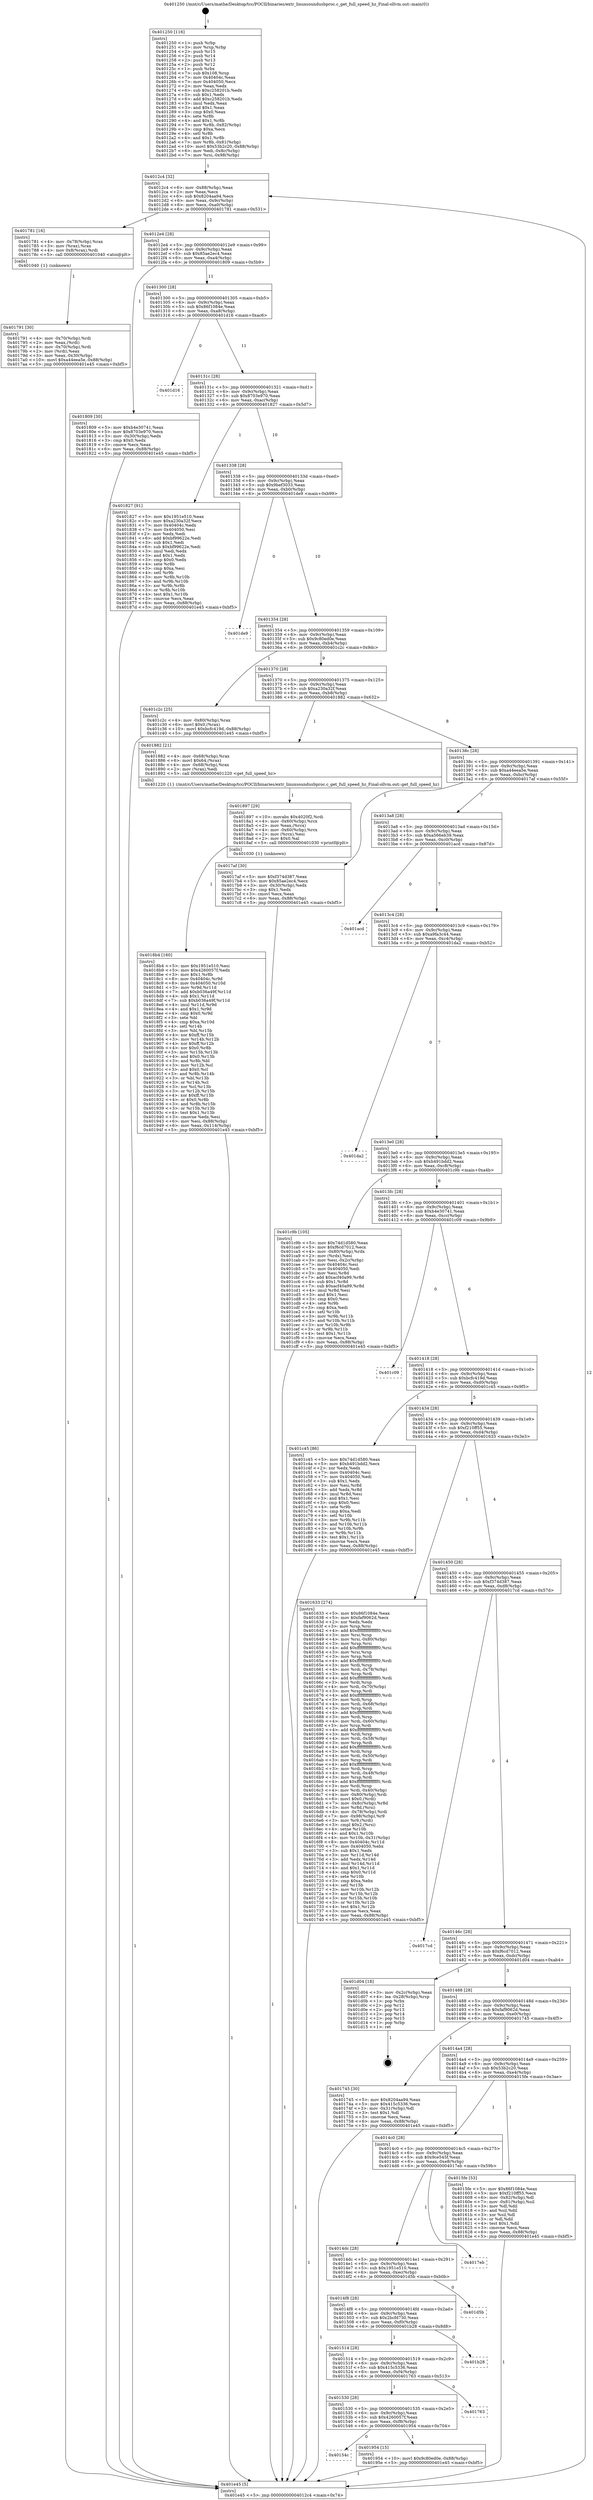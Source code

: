 digraph "0x401250" {
  label = "0x401250 (/mnt/c/Users/mathe/Desktop/tcc/POCII/binaries/extr_linuxsoundusbproc.c_get_full_speed_hz_Final-ollvm.out::main(0))"
  labelloc = "t"
  node[shape=record]

  Entry [label="",width=0.3,height=0.3,shape=circle,fillcolor=black,style=filled]
  "0x4012c4" [label="{
     0x4012c4 [32]\l
     | [instrs]\l
     &nbsp;&nbsp;0x4012c4 \<+6\>: mov -0x88(%rbp),%eax\l
     &nbsp;&nbsp;0x4012ca \<+2\>: mov %eax,%ecx\l
     &nbsp;&nbsp;0x4012cc \<+6\>: sub $0x8204aa94,%ecx\l
     &nbsp;&nbsp;0x4012d2 \<+6\>: mov %eax,-0x9c(%rbp)\l
     &nbsp;&nbsp;0x4012d8 \<+6\>: mov %ecx,-0xa0(%rbp)\l
     &nbsp;&nbsp;0x4012de \<+6\>: je 0000000000401781 \<main+0x531\>\l
  }"]
  "0x401781" [label="{
     0x401781 [16]\l
     | [instrs]\l
     &nbsp;&nbsp;0x401781 \<+4\>: mov -0x78(%rbp),%rax\l
     &nbsp;&nbsp;0x401785 \<+3\>: mov (%rax),%rax\l
     &nbsp;&nbsp;0x401788 \<+4\>: mov 0x8(%rax),%rdi\l
     &nbsp;&nbsp;0x40178c \<+5\>: call 0000000000401040 \<atoi@plt\>\l
     | [calls]\l
     &nbsp;&nbsp;0x401040 \{1\} (unknown)\l
  }"]
  "0x4012e4" [label="{
     0x4012e4 [28]\l
     | [instrs]\l
     &nbsp;&nbsp;0x4012e4 \<+5\>: jmp 00000000004012e9 \<main+0x99\>\l
     &nbsp;&nbsp;0x4012e9 \<+6\>: mov -0x9c(%rbp),%eax\l
     &nbsp;&nbsp;0x4012ef \<+5\>: sub $0x85ae2ec4,%eax\l
     &nbsp;&nbsp;0x4012f4 \<+6\>: mov %eax,-0xa4(%rbp)\l
     &nbsp;&nbsp;0x4012fa \<+6\>: je 0000000000401809 \<main+0x5b9\>\l
  }"]
  Exit [label="",width=0.3,height=0.3,shape=circle,fillcolor=black,style=filled,peripheries=2]
  "0x401809" [label="{
     0x401809 [30]\l
     | [instrs]\l
     &nbsp;&nbsp;0x401809 \<+5\>: mov $0xb4e30741,%eax\l
     &nbsp;&nbsp;0x40180e \<+5\>: mov $0x8703e970,%ecx\l
     &nbsp;&nbsp;0x401813 \<+3\>: mov -0x30(%rbp),%edx\l
     &nbsp;&nbsp;0x401816 \<+3\>: cmp $0x0,%edx\l
     &nbsp;&nbsp;0x401819 \<+3\>: cmove %ecx,%eax\l
     &nbsp;&nbsp;0x40181c \<+6\>: mov %eax,-0x88(%rbp)\l
     &nbsp;&nbsp;0x401822 \<+5\>: jmp 0000000000401e45 \<main+0xbf5\>\l
  }"]
  "0x401300" [label="{
     0x401300 [28]\l
     | [instrs]\l
     &nbsp;&nbsp;0x401300 \<+5\>: jmp 0000000000401305 \<main+0xb5\>\l
     &nbsp;&nbsp;0x401305 \<+6\>: mov -0x9c(%rbp),%eax\l
     &nbsp;&nbsp;0x40130b \<+5\>: sub $0x86f1084e,%eax\l
     &nbsp;&nbsp;0x401310 \<+6\>: mov %eax,-0xa8(%rbp)\l
     &nbsp;&nbsp;0x401316 \<+6\>: je 0000000000401d16 \<main+0xac6\>\l
  }"]
  "0x40154c" [label="{
     0x40154c\l
  }", style=dashed]
  "0x401d16" [label="{
     0x401d16\l
  }", style=dashed]
  "0x40131c" [label="{
     0x40131c [28]\l
     | [instrs]\l
     &nbsp;&nbsp;0x40131c \<+5\>: jmp 0000000000401321 \<main+0xd1\>\l
     &nbsp;&nbsp;0x401321 \<+6\>: mov -0x9c(%rbp),%eax\l
     &nbsp;&nbsp;0x401327 \<+5\>: sub $0x8703e970,%eax\l
     &nbsp;&nbsp;0x40132c \<+6\>: mov %eax,-0xac(%rbp)\l
     &nbsp;&nbsp;0x401332 \<+6\>: je 0000000000401827 \<main+0x5d7\>\l
  }"]
  "0x401954" [label="{
     0x401954 [15]\l
     | [instrs]\l
     &nbsp;&nbsp;0x401954 \<+10\>: movl $0x9c80ed0e,-0x88(%rbp)\l
     &nbsp;&nbsp;0x40195e \<+5\>: jmp 0000000000401e45 \<main+0xbf5\>\l
  }"]
  "0x401827" [label="{
     0x401827 [91]\l
     | [instrs]\l
     &nbsp;&nbsp;0x401827 \<+5\>: mov $0x1951e510,%eax\l
     &nbsp;&nbsp;0x40182c \<+5\>: mov $0xa230a32f,%ecx\l
     &nbsp;&nbsp;0x401831 \<+7\>: mov 0x40404c,%edx\l
     &nbsp;&nbsp;0x401838 \<+7\>: mov 0x404050,%esi\l
     &nbsp;&nbsp;0x40183f \<+2\>: mov %edx,%edi\l
     &nbsp;&nbsp;0x401841 \<+6\>: add $0xbf99622e,%edi\l
     &nbsp;&nbsp;0x401847 \<+3\>: sub $0x1,%edi\l
     &nbsp;&nbsp;0x40184a \<+6\>: sub $0xbf99622e,%edi\l
     &nbsp;&nbsp;0x401850 \<+3\>: imul %edi,%edx\l
     &nbsp;&nbsp;0x401853 \<+3\>: and $0x1,%edx\l
     &nbsp;&nbsp;0x401856 \<+3\>: cmp $0x0,%edx\l
     &nbsp;&nbsp;0x401859 \<+4\>: sete %r8b\l
     &nbsp;&nbsp;0x40185d \<+3\>: cmp $0xa,%esi\l
     &nbsp;&nbsp;0x401860 \<+4\>: setl %r9b\l
     &nbsp;&nbsp;0x401864 \<+3\>: mov %r8b,%r10b\l
     &nbsp;&nbsp;0x401867 \<+3\>: and %r9b,%r10b\l
     &nbsp;&nbsp;0x40186a \<+3\>: xor %r9b,%r8b\l
     &nbsp;&nbsp;0x40186d \<+3\>: or %r8b,%r10b\l
     &nbsp;&nbsp;0x401870 \<+4\>: test $0x1,%r10b\l
     &nbsp;&nbsp;0x401874 \<+3\>: cmovne %ecx,%eax\l
     &nbsp;&nbsp;0x401877 \<+6\>: mov %eax,-0x88(%rbp)\l
     &nbsp;&nbsp;0x40187d \<+5\>: jmp 0000000000401e45 \<main+0xbf5\>\l
  }"]
  "0x401338" [label="{
     0x401338 [28]\l
     | [instrs]\l
     &nbsp;&nbsp;0x401338 \<+5\>: jmp 000000000040133d \<main+0xed\>\l
     &nbsp;&nbsp;0x40133d \<+6\>: mov -0x9c(%rbp),%eax\l
     &nbsp;&nbsp;0x401343 \<+5\>: sub $0x9bef3033,%eax\l
     &nbsp;&nbsp;0x401348 \<+6\>: mov %eax,-0xb0(%rbp)\l
     &nbsp;&nbsp;0x40134e \<+6\>: je 0000000000401de9 \<main+0xb99\>\l
  }"]
  "0x401530" [label="{
     0x401530 [28]\l
     | [instrs]\l
     &nbsp;&nbsp;0x401530 \<+5\>: jmp 0000000000401535 \<main+0x2e5\>\l
     &nbsp;&nbsp;0x401535 \<+6\>: mov -0x9c(%rbp),%eax\l
     &nbsp;&nbsp;0x40153b \<+5\>: sub $0x4260057f,%eax\l
     &nbsp;&nbsp;0x401540 \<+6\>: mov %eax,-0xf8(%rbp)\l
     &nbsp;&nbsp;0x401546 \<+6\>: je 0000000000401954 \<main+0x704\>\l
  }"]
  "0x401de9" [label="{
     0x401de9\l
  }", style=dashed]
  "0x401354" [label="{
     0x401354 [28]\l
     | [instrs]\l
     &nbsp;&nbsp;0x401354 \<+5\>: jmp 0000000000401359 \<main+0x109\>\l
     &nbsp;&nbsp;0x401359 \<+6\>: mov -0x9c(%rbp),%eax\l
     &nbsp;&nbsp;0x40135f \<+5\>: sub $0x9c80ed0e,%eax\l
     &nbsp;&nbsp;0x401364 \<+6\>: mov %eax,-0xb4(%rbp)\l
     &nbsp;&nbsp;0x40136a \<+6\>: je 0000000000401c2c \<main+0x9dc\>\l
  }"]
  "0x401763" [label="{
     0x401763\l
  }", style=dashed]
  "0x401c2c" [label="{
     0x401c2c [25]\l
     | [instrs]\l
     &nbsp;&nbsp;0x401c2c \<+4\>: mov -0x80(%rbp),%rax\l
     &nbsp;&nbsp;0x401c30 \<+6\>: movl $0x0,(%rax)\l
     &nbsp;&nbsp;0x401c36 \<+10\>: movl $0xbcfc419d,-0x88(%rbp)\l
     &nbsp;&nbsp;0x401c40 \<+5\>: jmp 0000000000401e45 \<main+0xbf5\>\l
  }"]
  "0x401370" [label="{
     0x401370 [28]\l
     | [instrs]\l
     &nbsp;&nbsp;0x401370 \<+5\>: jmp 0000000000401375 \<main+0x125\>\l
     &nbsp;&nbsp;0x401375 \<+6\>: mov -0x9c(%rbp),%eax\l
     &nbsp;&nbsp;0x40137b \<+5\>: sub $0xa230a32f,%eax\l
     &nbsp;&nbsp;0x401380 \<+6\>: mov %eax,-0xb8(%rbp)\l
     &nbsp;&nbsp;0x401386 \<+6\>: je 0000000000401882 \<main+0x632\>\l
  }"]
  "0x401514" [label="{
     0x401514 [28]\l
     | [instrs]\l
     &nbsp;&nbsp;0x401514 \<+5\>: jmp 0000000000401519 \<main+0x2c9\>\l
     &nbsp;&nbsp;0x401519 \<+6\>: mov -0x9c(%rbp),%eax\l
     &nbsp;&nbsp;0x40151f \<+5\>: sub $0x415c5336,%eax\l
     &nbsp;&nbsp;0x401524 \<+6\>: mov %eax,-0xf4(%rbp)\l
     &nbsp;&nbsp;0x40152a \<+6\>: je 0000000000401763 \<main+0x513\>\l
  }"]
  "0x401882" [label="{
     0x401882 [21]\l
     | [instrs]\l
     &nbsp;&nbsp;0x401882 \<+4\>: mov -0x68(%rbp),%rax\l
     &nbsp;&nbsp;0x401886 \<+6\>: movl $0x64,(%rax)\l
     &nbsp;&nbsp;0x40188c \<+4\>: mov -0x68(%rbp),%rax\l
     &nbsp;&nbsp;0x401890 \<+2\>: mov (%rax),%edi\l
     &nbsp;&nbsp;0x401892 \<+5\>: call 0000000000401220 \<get_full_speed_hz\>\l
     | [calls]\l
     &nbsp;&nbsp;0x401220 \{1\} (/mnt/c/Users/mathe/Desktop/tcc/POCII/binaries/extr_linuxsoundusbproc.c_get_full_speed_hz_Final-ollvm.out::get_full_speed_hz)\l
  }"]
  "0x40138c" [label="{
     0x40138c [28]\l
     | [instrs]\l
     &nbsp;&nbsp;0x40138c \<+5\>: jmp 0000000000401391 \<main+0x141\>\l
     &nbsp;&nbsp;0x401391 \<+6\>: mov -0x9c(%rbp),%eax\l
     &nbsp;&nbsp;0x401397 \<+5\>: sub $0xa44eea5e,%eax\l
     &nbsp;&nbsp;0x40139c \<+6\>: mov %eax,-0xbc(%rbp)\l
     &nbsp;&nbsp;0x4013a2 \<+6\>: je 00000000004017af \<main+0x55f\>\l
  }"]
  "0x401b28" [label="{
     0x401b28\l
  }", style=dashed]
  "0x4017af" [label="{
     0x4017af [30]\l
     | [instrs]\l
     &nbsp;&nbsp;0x4017af \<+5\>: mov $0xf374d387,%eax\l
     &nbsp;&nbsp;0x4017b4 \<+5\>: mov $0x85ae2ec4,%ecx\l
     &nbsp;&nbsp;0x4017b9 \<+3\>: mov -0x30(%rbp),%edx\l
     &nbsp;&nbsp;0x4017bc \<+3\>: cmp $0x1,%edx\l
     &nbsp;&nbsp;0x4017bf \<+3\>: cmovl %ecx,%eax\l
     &nbsp;&nbsp;0x4017c2 \<+6\>: mov %eax,-0x88(%rbp)\l
     &nbsp;&nbsp;0x4017c8 \<+5\>: jmp 0000000000401e45 \<main+0xbf5\>\l
  }"]
  "0x4013a8" [label="{
     0x4013a8 [28]\l
     | [instrs]\l
     &nbsp;&nbsp;0x4013a8 \<+5\>: jmp 00000000004013ad \<main+0x15d\>\l
     &nbsp;&nbsp;0x4013ad \<+6\>: mov -0x9c(%rbp),%eax\l
     &nbsp;&nbsp;0x4013b3 \<+5\>: sub $0xa566eb39,%eax\l
     &nbsp;&nbsp;0x4013b8 \<+6\>: mov %eax,-0xc0(%rbp)\l
     &nbsp;&nbsp;0x4013be \<+6\>: je 0000000000401acd \<main+0x87d\>\l
  }"]
  "0x4014f8" [label="{
     0x4014f8 [28]\l
     | [instrs]\l
     &nbsp;&nbsp;0x4014f8 \<+5\>: jmp 00000000004014fd \<main+0x2ad\>\l
     &nbsp;&nbsp;0x4014fd \<+6\>: mov -0x9c(%rbp),%eax\l
     &nbsp;&nbsp;0x401503 \<+5\>: sub $0x2bcfd730,%eax\l
     &nbsp;&nbsp;0x401508 \<+6\>: mov %eax,-0xf0(%rbp)\l
     &nbsp;&nbsp;0x40150e \<+6\>: je 0000000000401b28 \<main+0x8d8\>\l
  }"]
  "0x401acd" [label="{
     0x401acd\l
  }", style=dashed]
  "0x4013c4" [label="{
     0x4013c4 [28]\l
     | [instrs]\l
     &nbsp;&nbsp;0x4013c4 \<+5\>: jmp 00000000004013c9 \<main+0x179\>\l
     &nbsp;&nbsp;0x4013c9 \<+6\>: mov -0x9c(%rbp),%eax\l
     &nbsp;&nbsp;0x4013cf \<+5\>: sub $0xa9fa3c44,%eax\l
     &nbsp;&nbsp;0x4013d4 \<+6\>: mov %eax,-0xc4(%rbp)\l
     &nbsp;&nbsp;0x4013da \<+6\>: je 0000000000401da2 \<main+0xb52\>\l
  }"]
  "0x401d5b" [label="{
     0x401d5b\l
  }", style=dashed]
  "0x401da2" [label="{
     0x401da2\l
  }", style=dashed]
  "0x4013e0" [label="{
     0x4013e0 [28]\l
     | [instrs]\l
     &nbsp;&nbsp;0x4013e0 \<+5\>: jmp 00000000004013e5 \<main+0x195\>\l
     &nbsp;&nbsp;0x4013e5 \<+6\>: mov -0x9c(%rbp),%eax\l
     &nbsp;&nbsp;0x4013eb \<+5\>: sub $0xb491bdd2,%eax\l
     &nbsp;&nbsp;0x4013f0 \<+6\>: mov %eax,-0xc8(%rbp)\l
     &nbsp;&nbsp;0x4013f6 \<+6\>: je 0000000000401c9b \<main+0xa4b\>\l
  }"]
  "0x4014dc" [label="{
     0x4014dc [28]\l
     | [instrs]\l
     &nbsp;&nbsp;0x4014dc \<+5\>: jmp 00000000004014e1 \<main+0x291\>\l
     &nbsp;&nbsp;0x4014e1 \<+6\>: mov -0x9c(%rbp),%eax\l
     &nbsp;&nbsp;0x4014e7 \<+5\>: sub $0x1951e510,%eax\l
     &nbsp;&nbsp;0x4014ec \<+6\>: mov %eax,-0xec(%rbp)\l
     &nbsp;&nbsp;0x4014f2 \<+6\>: je 0000000000401d5b \<main+0xb0b\>\l
  }"]
  "0x401c9b" [label="{
     0x401c9b [105]\l
     | [instrs]\l
     &nbsp;&nbsp;0x401c9b \<+5\>: mov $0x74d1d580,%eax\l
     &nbsp;&nbsp;0x401ca0 \<+5\>: mov $0xf6cd7012,%ecx\l
     &nbsp;&nbsp;0x401ca5 \<+4\>: mov -0x80(%rbp),%rdx\l
     &nbsp;&nbsp;0x401ca9 \<+2\>: mov (%rdx),%esi\l
     &nbsp;&nbsp;0x401cab \<+3\>: mov %esi,-0x2c(%rbp)\l
     &nbsp;&nbsp;0x401cae \<+7\>: mov 0x40404c,%esi\l
     &nbsp;&nbsp;0x401cb5 \<+7\>: mov 0x404050,%edi\l
     &nbsp;&nbsp;0x401cbc \<+3\>: mov %esi,%r8d\l
     &nbsp;&nbsp;0x401cbf \<+7\>: add $0xacf40a99,%r8d\l
     &nbsp;&nbsp;0x401cc6 \<+4\>: sub $0x1,%r8d\l
     &nbsp;&nbsp;0x401cca \<+7\>: sub $0xacf40a99,%r8d\l
     &nbsp;&nbsp;0x401cd1 \<+4\>: imul %r8d,%esi\l
     &nbsp;&nbsp;0x401cd5 \<+3\>: and $0x1,%esi\l
     &nbsp;&nbsp;0x401cd8 \<+3\>: cmp $0x0,%esi\l
     &nbsp;&nbsp;0x401cdb \<+4\>: sete %r9b\l
     &nbsp;&nbsp;0x401cdf \<+3\>: cmp $0xa,%edi\l
     &nbsp;&nbsp;0x401ce2 \<+4\>: setl %r10b\l
     &nbsp;&nbsp;0x401ce6 \<+3\>: mov %r9b,%r11b\l
     &nbsp;&nbsp;0x401ce9 \<+3\>: and %r10b,%r11b\l
     &nbsp;&nbsp;0x401cec \<+3\>: xor %r10b,%r9b\l
     &nbsp;&nbsp;0x401cef \<+3\>: or %r9b,%r11b\l
     &nbsp;&nbsp;0x401cf2 \<+4\>: test $0x1,%r11b\l
     &nbsp;&nbsp;0x401cf6 \<+3\>: cmovne %ecx,%eax\l
     &nbsp;&nbsp;0x401cf9 \<+6\>: mov %eax,-0x88(%rbp)\l
     &nbsp;&nbsp;0x401cff \<+5\>: jmp 0000000000401e45 \<main+0xbf5\>\l
  }"]
  "0x4013fc" [label="{
     0x4013fc [28]\l
     | [instrs]\l
     &nbsp;&nbsp;0x4013fc \<+5\>: jmp 0000000000401401 \<main+0x1b1\>\l
     &nbsp;&nbsp;0x401401 \<+6\>: mov -0x9c(%rbp),%eax\l
     &nbsp;&nbsp;0x401407 \<+5\>: sub $0xb4e30741,%eax\l
     &nbsp;&nbsp;0x40140c \<+6\>: mov %eax,-0xcc(%rbp)\l
     &nbsp;&nbsp;0x401412 \<+6\>: je 0000000000401c09 \<main+0x9b9\>\l
  }"]
  "0x4017eb" [label="{
     0x4017eb\l
  }", style=dashed]
  "0x401c09" [label="{
     0x401c09\l
  }", style=dashed]
  "0x401418" [label="{
     0x401418 [28]\l
     | [instrs]\l
     &nbsp;&nbsp;0x401418 \<+5\>: jmp 000000000040141d \<main+0x1cd\>\l
     &nbsp;&nbsp;0x40141d \<+6\>: mov -0x9c(%rbp),%eax\l
     &nbsp;&nbsp;0x401423 \<+5\>: sub $0xbcfc419d,%eax\l
     &nbsp;&nbsp;0x401428 \<+6\>: mov %eax,-0xd0(%rbp)\l
     &nbsp;&nbsp;0x40142e \<+6\>: je 0000000000401c45 \<main+0x9f5\>\l
  }"]
  "0x4018b4" [label="{
     0x4018b4 [160]\l
     | [instrs]\l
     &nbsp;&nbsp;0x4018b4 \<+5\>: mov $0x1951e510,%esi\l
     &nbsp;&nbsp;0x4018b9 \<+5\>: mov $0x4260057f,%edx\l
     &nbsp;&nbsp;0x4018be \<+3\>: mov $0x1,%r8b\l
     &nbsp;&nbsp;0x4018c1 \<+8\>: mov 0x40404c,%r9d\l
     &nbsp;&nbsp;0x4018c9 \<+8\>: mov 0x404050,%r10d\l
     &nbsp;&nbsp;0x4018d1 \<+3\>: mov %r9d,%r11d\l
     &nbsp;&nbsp;0x4018d4 \<+7\>: add $0xb036a49f,%r11d\l
     &nbsp;&nbsp;0x4018db \<+4\>: sub $0x1,%r11d\l
     &nbsp;&nbsp;0x4018df \<+7\>: sub $0xb036a49f,%r11d\l
     &nbsp;&nbsp;0x4018e6 \<+4\>: imul %r11d,%r9d\l
     &nbsp;&nbsp;0x4018ea \<+4\>: and $0x1,%r9d\l
     &nbsp;&nbsp;0x4018ee \<+4\>: cmp $0x0,%r9d\l
     &nbsp;&nbsp;0x4018f2 \<+3\>: sete %bl\l
     &nbsp;&nbsp;0x4018f5 \<+4\>: cmp $0xa,%r10d\l
     &nbsp;&nbsp;0x4018f9 \<+4\>: setl %r14b\l
     &nbsp;&nbsp;0x4018fd \<+3\>: mov %bl,%r15b\l
     &nbsp;&nbsp;0x401900 \<+4\>: xor $0xff,%r15b\l
     &nbsp;&nbsp;0x401904 \<+3\>: mov %r14b,%r12b\l
     &nbsp;&nbsp;0x401907 \<+4\>: xor $0xff,%r12b\l
     &nbsp;&nbsp;0x40190b \<+4\>: xor $0x0,%r8b\l
     &nbsp;&nbsp;0x40190f \<+3\>: mov %r15b,%r13b\l
     &nbsp;&nbsp;0x401912 \<+4\>: and $0x0,%r13b\l
     &nbsp;&nbsp;0x401916 \<+3\>: and %r8b,%bl\l
     &nbsp;&nbsp;0x401919 \<+3\>: mov %r12b,%cl\l
     &nbsp;&nbsp;0x40191c \<+3\>: and $0x0,%cl\l
     &nbsp;&nbsp;0x40191f \<+3\>: and %r8b,%r14b\l
     &nbsp;&nbsp;0x401922 \<+3\>: or %bl,%r13b\l
     &nbsp;&nbsp;0x401925 \<+3\>: or %r14b,%cl\l
     &nbsp;&nbsp;0x401928 \<+3\>: xor %cl,%r13b\l
     &nbsp;&nbsp;0x40192b \<+3\>: or %r12b,%r15b\l
     &nbsp;&nbsp;0x40192e \<+4\>: xor $0xff,%r15b\l
     &nbsp;&nbsp;0x401932 \<+4\>: or $0x0,%r8b\l
     &nbsp;&nbsp;0x401936 \<+3\>: and %r8b,%r15b\l
     &nbsp;&nbsp;0x401939 \<+3\>: or %r15b,%r13b\l
     &nbsp;&nbsp;0x40193c \<+4\>: test $0x1,%r13b\l
     &nbsp;&nbsp;0x401940 \<+3\>: cmovne %edx,%esi\l
     &nbsp;&nbsp;0x401943 \<+6\>: mov %esi,-0x88(%rbp)\l
     &nbsp;&nbsp;0x401949 \<+6\>: mov %eax,-0x114(%rbp)\l
     &nbsp;&nbsp;0x40194f \<+5\>: jmp 0000000000401e45 \<main+0xbf5\>\l
  }"]
  "0x401c45" [label="{
     0x401c45 [86]\l
     | [instrs]\l
     &nbsp;&nbsp;0x401c45 \<+5\>: mov $0x74d1d580,%eax\l
     &nbsp;&nbsp;0x401c4a \<+5\>: mov $0xb491bdd2,%ecx\l
     &nbsp;&nbsp;0x401c4f \<+2\>: xor %edx,%edx\l
     &nbsp;&nbsp;0x401c51 \<+7\>: mov 0x40404c,%esi\l
     &nbsp;&nbsp;0x401c58 \<+7\>: mov 0x404050,%edi\l
     &nbsp;&nbsp;0x401c5f \<+3\>: sub $0x1,%edx\l
     &nbsp;&nbsp;0x401c62 \<+3\>: mov %esi,%r8d\l
     &nbsp;&nbsp;0x401c65 \<+3\>: add %edx,%r8d\l
     &nbsp;&nbsp;0x401c68 \<+4\>: imul %r8d,%esi\l
     &nbsp;&nbsp;0x401c6c \<+3\>: and $0x1,%esi\l
     &nbsp;&nbsp;0x401c6f \<+3\>: cmp $0x0,%esi\l
     &nbsp;&nbsp;0x401c72 \<+4\>: sete %r9b\l
     &nbsp;&nbsp;0x401c76 \<+3\>: cmp $0xa,%edi\l
     &nbsp;&nbsp;0x401c79 \<+4\>: setl %r10b\l
     &nbsp;&nbsp;0x401c7d \<+3\>: mov %r9b,%r11b\l
     &nbsp;&nbsp;0x401c80 \<+3\>: and %r10b,%r11b\l
     &nbsp;&nbsp;0x401c83 \<+3\>: xor %r10b,%r9b\l
     &nbsp;&nbsp;0x401c86 \<+3\>: or %r9b,%r11b\l
     &nbsp;&nbsp;0x401c89 \<+4\>: test $0x1,%r11b\l
     &nbsp;&nbsp;0x401c8d \<+3\>: cmovne %ecx,%eax\l
     &nbsp;&nbsp;0x401c90 \<+6\>: mov %eax,-0x88(%rbp)\l
     &nbsp;&nbsp;0x401c96 \<+5\>: jmp 0000000000401e45 \<main+0xbf5\>\l
  }"]
  "0x401434" [label="{
     0x401434 [28]\l
     | [instrs]\l
     &nbsp;&nbsp;0x401434 \<+5\>: jmp 0000000000401439 \<main+0x1e9\>\l
     &nbsp;&nbsp;0x401439 \<+6\>: mov -0x9c(%rbp),%eax\l
     &nbsp;&nbsp;0x40143f \<+5\>: sub $0xf210ff55,%eax\l
     &nbsp;&nbsp;0x401444 \<+6\>: mov %eax,-0xd4(%rbp)\l
     &nbsp;&nbsp;0x40144a \<+6\>: je 0000000000401633 \<main+0x3e3\>\l
  }"]
  "0x401897" [label="{
     0x401897 [29]\l
     | [instrs]\l
     &nbsp;&nbsp;0x401897 \<+10\>: movabs $0x4020f2,%rdi\l
     &nbsp;&nbsp;0x4018a1 \<+4\>: mov -0x60(%rbp),%rcx\l
     &nbsp;&nbsp;0x4018a5 \<+2\>: mov %eax,(%rcx)\l
     &nbsp;&nbsp;0x4018a7 \<+4\>: mov -0x60(%rbp),%rcx\l
     &nbsp;&nbsp;0x4018ab \<+2\>: mov (%rcx),%esi\l
     &nbsp;&nbsp;0x4018ad \<+2\>: mov $0x0,%al\l
     &nbsp;&nbsp;0x4018af \<+5\>: call 0000000000401030 \<printf@plt\>\l
     | [calls]\l
     &nbsp;&nbsp;0x401030 \{1\} (unknown)\l
  }"]
  "0x401633" [label="{
     0x401633 [274]\l
     | [instrs]\l
     &nbsp;&nbsp;0x401633 \<+5\>: mov $0x86f1084e,%eax\l
     &nbsp;&nbsp;0x401638 \<+5\>: mov $0xfaf9062d,%ecx\l
     &nbsp;&nbsp;0x40163d \<+2\>: xor %edx,%edx\l
     &nbsp;&nbsp;0x40163f \<+3\>: mov %rsp,%rsi\l
     &nbsp;&nbsp;0x401642 \<+4\>: add $0xfffffffffffffff0,%rsi\l
     &nbsp;&nbsp;0x401646 \<+3\>: mov %rsi,%rsp\l
     &nbsp;&nbsp;0x401649 \<+4\>: mov %rsi,-0x80(%rbp)\l
     &nbsp;&nbsp;0x40164d \<+3\>: mov %rsp,%rsi\l
     &nbsp;&nbsp;0x401650 \<+4\>: add $0xfffffffffffffff0,%rsi\l
     &nbsp;&nbsp;0x401654 \<+3\>: mov %rsi,%rsp\l
     &nbsp;&nbsp;0x401657 \<+3\>: mov %rsp,%rdi\l
     &nbsp;&nbsp;0x40165a \<+4\>: add $0xfffffffffffffff0,%rdi\l
     &nbsp;&nbsp;0x40165e \<+3\>: mov %rdi,%rsp\l
     &nbsp;&nbsp;0x401661 \<+4\>: mov %rdi,-0x78(%rbp)\l
     &nbsp;&nbsp;0x401665 \<+3\>: mov %rsp,%rdi\l
     &nbsp;&nbsp;0x401668 \<+4\>: add $0xfffffffffffffff0,%rdi\l
     &nbsp;&nbsp;0x40166c \<+3\>: mov %rdi,%rsp\l
     &nbsp;&nbsp;0x40166f \<+4\>: mov %rdi,-0x70(%rbp)\l
     &nbsp;&nbsp;0x401673 \<+3\>: mov %rsp,%rdi\l
     &nbsp;&nbsp;0x401676 \<+4\>: add $0xfffffffffffffff0,%rdi\l
     &nbsp;&nbsp;0x40167a \<+3\>: mov %rdi,%rsp\l
     &nbsp;&nbsp;0x40167d \<+4\>: mov %rdi,-0x68(%rbp)\l
     &nbsp;&nbsp;0x401681 \<+3\>: mov %rsp,%rdi\l
     &nbsp;&nbsp;0x401684 \<+4\>: add $0xfffffffffffffff0,%rdi\l
     &nbsp;&nbsp;0x401688 \<+3\>: mov %rdi,%rsp\l
     &nbsp;&nbsp;0x40168b \<+4\>: mov %rdi,-0x60(%rbp)\l
     &nbsp;&nbsp;0x40168f \<+3\>: mov %rsp,%rdi\l
     &nbsp;&nbsp;0x401692 \<+4\>: add $0xfffffffffffffff0,%rdi\l
     &nbsp;&nbsp;0x401696 \<+3\>: mov %rdi,%rsp\l
     &nbsp;&nbsp;0x401699 \<+4\>: mov %rdi,-0x58(%rbp)\l
     &nbsp;&nbsp;0x40169d \<+3\>: mov %rsp,%rdi\l
     &nbsp;&nbsp;0x4016a0 \<+4\>: add $0xfffffffffffffff0,%rdi\l
     &nbsp;&nbsp;0x4016a4 \<+3\>: mov %rdi,%rsp\l
     &nbsp;&nbsp;0x4016a7 \<+4\>: mov %rdi,-0x50(%rbp)\l
     &nbsp;&nbsp;0x4016ab \<+3\>: mov %rsp,%rdi\l
     &nbsp;&nbsp;0x4016ae \<+4\>: add $0xfffffffffffffff0,%rdi\l
     &nbsp;&nbsp;0x4016b2 \<+3\>: mov %rdi,%rsp\l
     &nbsp;&nbsp;0x4016b5 \<+4\>: mov %rdi,-0x48(%rbp)\l
     &nbsp;&nbsp;0x4016b9 \<+3\>: mov %rsp,%rdi\l
     &nbsp;&nbsp;0x4016bc \<+4\>: add $0xfffffffffffffff0,%rdi\l
     &nbsp;&nbsp;0x4016c0 \<+3\>: mov %rdi,%rsp\l
     &nbsp;&nbsp;0x4016c3 \<+4\>: mov %rdi,-0x40(%rbp)\l
     &nbsp;&nbsp;0x4016c7 \<+4\>: mov -0x80(%rbp),%rdi\l
     &nbsp;&nbsp;0x4016cb \<+6\>: movl $0x0,(%rdi)\l
     &nbsp;&nbsp;0x4016d1 \<+7\>: mov -0x8c(%rbp),%r8d\l
     &nbsp;&nbsp;0x4016d8 \<+3\>: mov %r8d,(%rsi)\l
     &nbsp;&nbsp;0x4016db \<+4\>: mov -0x78(%rbp),%rdi\l
     &nbsp;&nbsp;0x4016df \<+7\>: mov -0x98(%rbp),%r9\l
     &nbsp;&nbsp;0x4016e6 \<+3\>: mov %r9,(%rdi)\l
     &nbsp;&nbsp;0x4016e9 \<+3\>: cmpl $0x2,(%rsi)\l
     &nbsp;&nbsp;0x4016ec \<+4\>: setne %r10b\l
     &nbsp;&nbsp;0x4016f0 \<+4\>: and $0x1,%r10b\l
     &nbsp;&nbsp;0x4016f4 \<+4\>: mov %r10b,-0x31(%rbp)\l
     &nbsp;&nbsp;0x4016f8 \<+8\>: mov 0x40404c,%r11d\l
     &nbsp;&nbsp;0x401700 \<+7\>: mov 0x404050,%ebx\l
     &nbsp;&nbsp;0x401707 \<+3\>: sub $0x1,%edx\l
     &nbsp;&nbsp;0x40170a \<+3\>: mov %r11d,%r14d\l
     &nbsp;&nbsp;0x40170d \<+3\>: add %edx,%r14d\l
     &nbsp;&nbsp;0x401710 \<+4\>: imul %r14d,%r11d\l
     &nbsp;&nbsp;0x401714 \<+4\>: and $0x1,%r11d\l
     &nbsp;&nbsp;0x401718 \<+4\>: cmp $0x0,%r11d\l
     &nbsp;&nbsp;0x40171c \<+4\>: sete %r10b\l
     &nbsp;&nbsp;0x401720 \<+3\>: cmp $0xa,%ebx\l
     &nbsp;&nbsp;0x401723 \<+4\>: setl %r15b\l
     &nbsp;&nbsp;0x401727 \<+3\>: mov %r10b,%r12b\l
     &nbsp;&nbsp;0x40172a \<+3\>: and %r15b,%r12b\l
     &nbsp;&nbsp;0x40172d \<+3\>: xor %r15b,%r10b\l
     &nbsp;&nbsp;0x401730 \<+3\>: or %r10b,%r12b\l
     &nbsp;&nbsp;0x401733 \<+4\>: test $0x1,%r12b\l
     &nbsp;&nbsp;0x401737 \<+3\>: cmovne %ecx,%eax\l
     &nbsp;&nbsp;0x40173a \<+6\>: mov %eax,-0x88(%rbp)\l
     &nbsp;&nbsp;0x401740 \<+5\>: jmp 0000000000401e45 \<main+0xbf5\>\l
  }"]
  "0x401450" [label="{
     0x401450 [28]\l
     | [instrs]\l
     &nbsp;&nbsp;0x401450 \<+5\>: jmp 0000000000401455 \<main+0x205\>\l
     &nbsp;&nbsp;0x401455 \<+6\>: mov -0x9c(%rbp),%eax\l
     &nbsp;&nbsp;0x40145b \<+5\>: sub $0xf374d387,%eax\l
     &nbsp;&nbsp;0x401460 \<+6\>: mov %eax,-0xd8(%rbp)\l
     &nbsp;&nbsp;0x401466 \<+6\>: je 00000000004017cd \<main+0x57d\>\l
  }"]
  "0x401791" [label="{
     0x401791 [30]\l
     | [instrs]\l
     &nbsp;&nbsp;0x401791 \<+4\>: mov -0x70(%rbp),%rdi\l
     &nbsp;&nbsp;0x401795 \<+2\>: mov %eax,(%rdi)\l
     &nbsp;&nbsp;0x401797 \<+4\>: mov -0x70(%rbp),%rdi\l
     &nbsp;&nbsp;0x40179b \<+2\>: mov (%rdi),%eax\l
     &nbsp;&nbsp;0x40179d \<+3\>: mov %eax,-0x30(%rbp)\l
     &nbsp;&nbsp;0x4017a0 \<+10\>: movl $0xa44eea5e,-0x88(%rbp)\l
     &nbsp;&nbsp;0x4017aa \<+5\>: jmp 0000000000401e45 \<main+0xbf5\>\l
  }"]
  "0x4017cd" [label="{
     0x4017cd\l
  }", style=dashed]
  "0x40146c" [label="{
     0x40146c [28]\l
     | [instrs]\l
     &nbsp;&nbsp;0x40146c \<+5\>: jmp 0000000000401471 \<main+0x221\>\l
     &nbsp;&nbsp;0x401471 \<+6\>: mov -0x9c(%rbp),%eax\l
     &nbsp;&nbsp;0x401477 \<+5\>: sub $0xf6cd7012,%eax\l
     &nbsp;&nbsp;0x40147c \<+6\>: mov %eax,-0xdc(%rbp)\l
     &nbsp;&nbsp;0x401482 \<+6\>: je 0000000000401d04 \<main+0xab4\>\l
  }"]
  "0x401250" [label="{
     0x401250 [116]\l
     | [instrs]\l
     &nbsp;&nbsp;0x401250 \<+1\>: push %rbp\l
     &nbsp;&nbsp;0x401251 \<+3\>: mov %rsp,%rbp\l
     &nbsp;&nbsp;0x401254 \<+2\>: push %r15\l
     &nbsp;&nbsp;0x401256 \<+2\>: push %r14\l
     &nbsp;&nbsp;0x401258 \<+2\>: push %r13\l
     &nbsp;&nbsp;0x40125a \<+2\>: push %r12\l
     &nbsp;&nbsp;0x40125c \<+1\>: push %rbx\l
     &nbsp;&nbsp;0x40125d \<+7\>: sub $0x108,%rsp\l
     &nbsp;&nbsp;0x401264 \<+7\>: mov 0x40404c,%eax\l
     &nbsp;&nbsp;0x40126b \<+7\>: mov 0x404050,%ecx\l
     &nbsp;&nbsp;0x401272 \<+2\>: mov %eax,%edx\l
     &nbsp;&nbsp;0x401274 \<+6\>: sub $0xc258201b,%edx\l
     &nbsp;&nbsp;0x40127a \<+3\>: sub $0x1,%edx\l
     &nbsp;&nbsp;0x40127d \<+6\>: add $0xc258201b,%edx\l
     &nbsp;&nbsp;0x401283 \<+3\>: imul %edx,%eax\l
     &nbsp;&nbsp;0x401286 \<+3\>: and $0x1,%eax\l
     &nbsp;&nbsp;0x401289 \<+3\>: cmp $0x0,%eax\l
     &nbsp;&nbsp;0x40128c \<+4\>: sete %r8b\l
     &nbsp;&nbsp;0x401290 \<+4\>: and $0x1,%r8b\l
     &nbsp;&nbsp;0x401294 \<+7\>: mov %r8b,-0x82(%rbp)\l
     &nbsp;&nbsp;0x40129b \<+3\>: cmp $0xa,%ecx\l
     &nbsp;&nbsp;0x40129e \<+4\>: setl %r8b\l
     &nbsp;&nbsp;0x4012a2 \<+4\>: and $0x1,%r8b\l
     &nbsp;&nbsp;0x4012a6 \<+7\>: mov %r8b,-0x81(%rbp)\l
     &nbsp;&nbsp;0x4012ad \<+10\>: movl $0x53b2c20,-0x88(%rbp)\l
     &nbsp;&nbsp;0x4012b7 \<+6\>: mov %edi,-0x8c(%rbp)\l
     &nbsp;&nbsp;0x4012bd \<+7\>: mov %rsi,-0x98(%rbp)\l
  }"]
  "0x401d04" [label="{
     0x401d04 [18]\l
     | [instrs]\l
     &nbsp;&nbsp;0x401d04 \<+3\>: mov -0x2c(%rbp),%eax\l
     &nbsp;&nbsp;0x401d07 \<+4\>: lea -0x28(%rbp),%rsp\l
     &nbsp;&nbsp;0x401d0b \<+1\>: pop %rbx\l
     &nbsp;&nbsp;0x401d0c \<+2\>: pop %r12\l
     &nbsp;&nbsp;0x401d0e \<+2\>: pop %r13\l
     &nbsp;&nbsp;0x401d10 \<+2\>: pop %r14\l
     &nbsp;&nbsp;0x401d12 \<+2\>: pop %r15\l
     &nbsp;&nbsp;0x401d14 \<+1\>: pop %rbp\l
     &nbsp;&nbsp;0x401d15 \<+1\>: ret\l
  }"]
  "0x401488" [label="{
     0x401488 [28]\l
     | [instrs]\l
     &nbsp;&nbsp;0x401488 \<+5\>: jmp 000000000040148d \<main+0x23d\>\l
     &nbsp;&nbsp;0x40148d \<+6\>: mov -0x9c(%rbp),%eax\l
     &nbsp;&nbsp;0x401493 \<+5\>: sub $0xfaf9062d,%eax\l
     &nbsp;&nbsp;0x401498 \<+6\>: mov %eax,-0xe0(%rbp)\l
     &nbsp;&nbsp;0x40149e \<+6\>: je 0000000000401745 \<main+0x4f5\>\l
  }"]
  "0x401e45" [label="{
     0x401e45 [5]\l
     | [instrs]\l
     &nbsp;&nbsp;0x401e45 \<+5\>: jmp 00000000004012c4 \<main+0x74\>\l
  }"]
  "0x401745" [label="{
     0x401745 [30]\l
     | [instrs]\l
     &nbsp;&nbsp;0x401745 \<+5\>: mov $0x8204aa94,%eax\l
     &nbsp;&nbsp;0x40174a \<+5\>: mov $0x415c5336,%ecx\l
     &nbsp;&nbsp;0x40174f \<+3\>: mov -0x31(%rbp),%dl\l
     &nbsp;&nbsp;0x401752 \<+3\>: test $0x1,%dl\l
     &nbsp;&nbsp;0x401755 \<+3\>: cmovne %ecx,%eax\l
     &nbsp;&nbsp;0x401758 \<+6\>: mov %eax,-0x88(%rbp)\l
     &nbsp;&nbsp;0x40175e \<+5\>: jmp 0000000000401e45 \<main+0xbf5\>\l
  }"]
  "0x4014a4" [label="{
     0x4014a4 [28]\l
     | [instrs]\l
     &nbsp;&nbsp;0x4014a4 \<+5\>: jmp 00000000004014a9 \<main+0x259\>\l
     &nbsp;&nbsp;0x4014a9 \<+6\>: mov -0x9c(%rbp),%eax\l
     &nbsp;&nbsp;0x4014af \<+5\>: sub $0x53b2c20,%eax\l
     &nbsp;&nbsp;0x4014b4 \<+6\>: mov %eax,-0xe4(%rbp)\l
     &nbsp;&nbsp;0x4014ba \<+6\>: je 00000000004015fe \<main+0x3ae\>\l
  }"]
  "0x4014c0" [label="{
     0x4014c0 [28]\l
     | [instrs]\l
     &nbsp;&nbsp;0x4014c0 \<+5\>: jmp 00000000004014c5 \<main+0x275\>\l
     &nbsp;&nbsp;0x4014c5 \<+6\>: mov -0x9c(%rbp),%eax\l
     &nbsp;&nbsp;0x4014cb \<+5\>: sub $0x9ce545f,%eax\l
     &nbsp;&nbsp;0x4014d0 \<+6\>: mov %eax,-0xe8(%rbp)\l
     &nbsp;&nbsp;0x4014d6 \<+6\>: je 00000000004017eb \<main+0x59b\>\l
  }"]
  "0x4015fe" [label="{
     0x4015fe [53]\l
     | [instrs]\l
     &nbsp;&nbsp;0x4015fe \<+5\>: mov $0x86f1084e,%eax\l
     &nbsp;&nbsp;0x401603 \<+5\>: mov $0xf210ff55,%ecx\l
     &nbsp;&nbsp;0x401608 \<+6\>: mov -0x82(%rbp),%dl\l
     &nbsp;&nbsp;0x40160e \<+7\>: mov -0x81(%rbp),%sil\l
     &nbsp;&nbsp;0x401615 \<+3\>: mov %dl,%dil\l
     &nbsp;&nbsp;0x401618 \<+3\>: and %sil,%dil\l
     &nbsp;&nbsp;0x40161b \<+3\>: xor %sil,%dl\l
     &nbsp;&nbsp;0x40161e \<+3\>: or %dl,%dil\l
     &nbsp;&nbsp;0x401621 \<+4\>: test $0x1,%dil\l
     &nbsp;&nbsp;0x401625 \<+3\>: cmovne %ecx,%eax\l
     &nbsp;&nbsp;0x401628 \<+6\>: mov %eax,-0x88(%rbp)\l
     &nbsp;&nbsp;0x40162e \<+5\>: jmp 0000000000401e45 \<main+0xbf5\>\l
  }"]
  Entry -> "0x401250" [label=" 1"]
  "0x4012c4" -> "0x401781" [label=" 1"]
  "0x4012c4" -> "0x4012e4" [label=" 12"]
  "0x401d04" -> Exit [label=" 1"]
  "0x4012e4" -> "0x401809" [label=" 1"]
  "0x4012e4" -> "0x401300" [label=" 11"]
  "0x401c9b" -> "0x401e45" [label=" 1"]
  "0x401300" -> "0x401d16" [label=" 0"]
  "0x401300" -> "0x40131c" [label=" 11"]
  "0x401c45" -> "0x401e45" [label=" 1"]
  "0x40131c" -> "0x401827" [label=" 1"]
  "0x40131c" -> "0x401338" [label=" 10"]
  "0x401c2c" -> "0x401e45" [label=" 1"]
  "0x401338" -> "0x401de9" [label=" 0"]
  "0x401338" -> "0x401354" [label=" 10"]
  "0x401530" -> "0x40154c" [label=" 0"]
  "0x401354" -> "0x401c2c" [label=" 1"]
  "0x401354" -> "0x401370" [label=" 9"]
  "0x401530" -> "0x401954" [label=" 1"]
  "0x401370" -> "0x401882" [label=" 1"]
  "0x401370" -> "0x40138c" [label=" 8"]
  "0x401514" -> "0x401530" [label=" 1"]
  "0x40138c" -> "0x4017af" [label=" 1"]
  "0x40138c" -> "0x4013a8" [label=" 7"]
  "0x401514" -> "0x401763" [label=" 0"]
  "0x4013a8" -> "0x401acd" [label=" 0"]
  "0x4013a8" -> "0x4013c4" [label=" 7"]
  "0x4014f8" -> "0x401514" [label=" 1"]
  "0x4013c4" -> "0x401da2" [label=" 0"]
  "0x4013c4" -> "0x4013e0" [label=" 7"]
  "0x4014f8" -> "0x401b28" [label=" 0"]
  "0x4013e0" -> "0x401c9b" [label=" 1"]
  "0x4013e0" -> "0x4013fc" [label=" 6"]
  "0x4014dc" -> "0x4014f8" [label=" 1"]
  "0x4013fc" -> "0x401c09" [label=" 0"]
  "0x4013fc" -> "0x401418" [label=" 6"]
  "0x4014dc" -> "0x401d5b" [label=" 0"]
  "0x401418" -> "0x401c45" [label=" 1"]
  "0x401418" -> "0x401434" [label=" 5"]
  "0x4014c0" -> "0x4014dc" [label=" 1"]
  "0x401434" -> "0x401633" [label=" 1"]
  "0x401434" -> "0x401450" [label=" 4"]
  "0x4014c0" -> "0x4017eb" [label=" 0"]
  "0x401450" -> "0x4017cd" [label=" 0"]
  "0x401450" -> "0x40146c" [label=" 4"]
  "0x401954" -> "0x401e45" [label=" 1"]
  "0x40146c" -> "0x401d04" [label=" 1"]
  "0x40146c" -> "0x401488" [label=" 3"]
  "0x401897" -> "0x4018b4" [label=" 1"]
  "0x401488" -> "0x401745" [label=" 1"]
  "0x401488" -> "0x4014a4" [label=" 2"]
  "0x401882" -> "0x401897" [label=" 1"]
  "0x4014a4" -> "0x4015fe" [label=" 1"]
  "0x4014a4" -> "0x4014c0" [label=" 1"]
  "0x4015fe" -> "0x401e45" [label=" 1"]
  "0x401250" -> "0x4012c4" [label=" 1"]
  "0x401e45" -> "0x4012c4" [label=" 12"]
  "0x4018b4" -> "0x401e45" [label=" 1"]
  "0x401633" -> "0x401e45" [label=" 1"]
  "0x401745" -> "0x401e45" [label=" 1"]
  "0x401781" -> "0x401791" [label=" 1"]
  "0x401791" -> "0x401e45" [label=" 1"]
  "0x4017af" -> "0x401e45" [label=" 1"]
  "0x401809" -> "0x401e45" [label=" 1"]
  "0x401827" -> "0x401e45" [label=" 1"]
}
